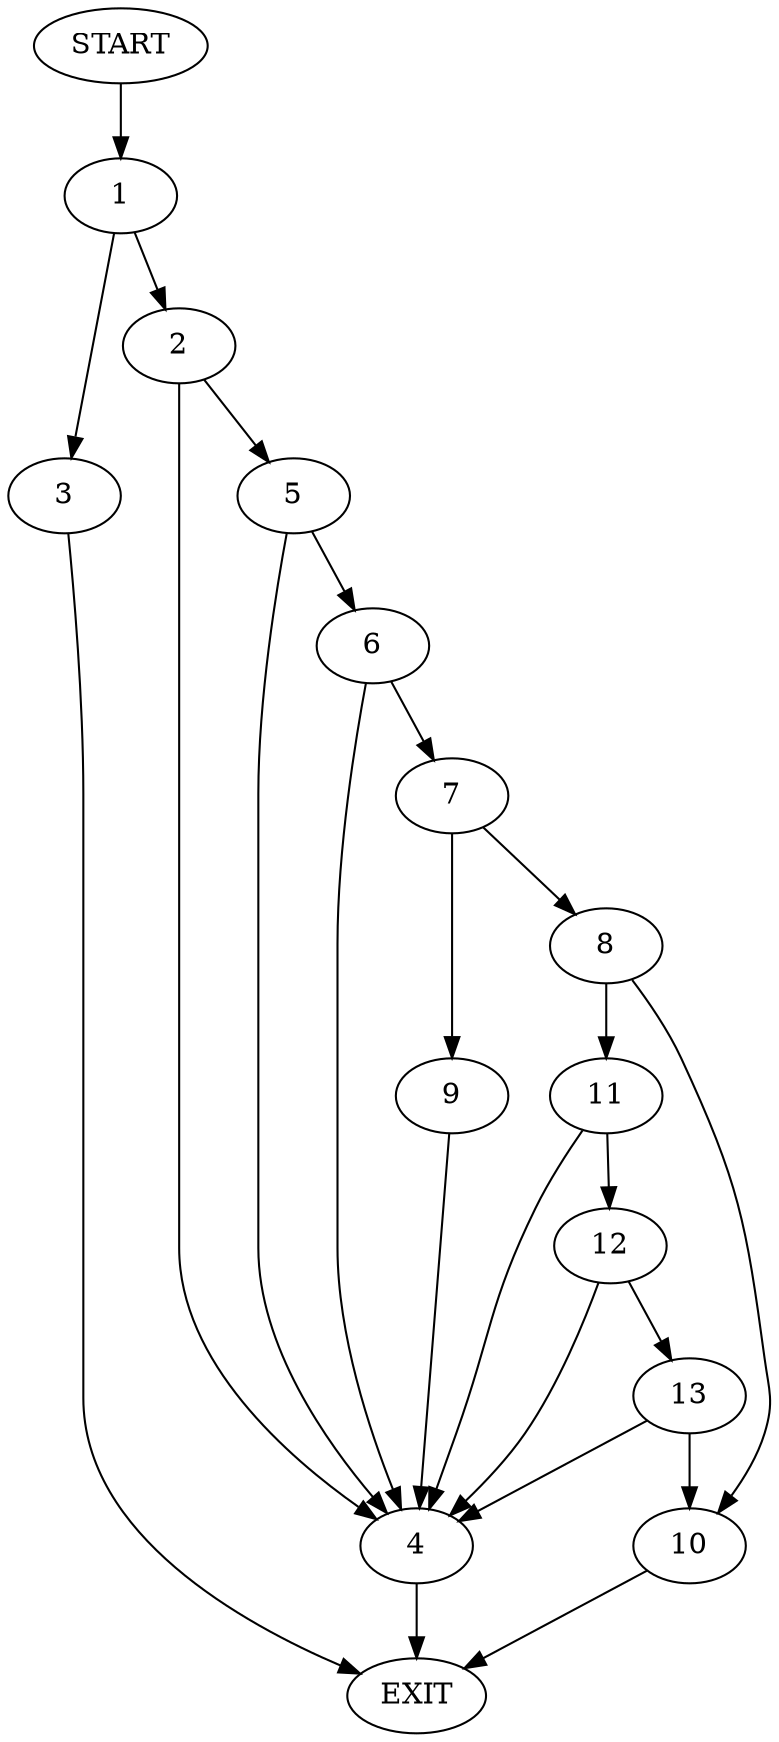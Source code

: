 digraph {
0 [label="START"]
14 [label="EXIT"]
0 -> 1
1 -> 2
1 -> 3
2 -> 4
2 -> 5
3 -> 14
5 -> 6
5 -> 4
4 -> 14
6 -> 4
6 -> 7
7 -> 8
7 -> 9
8 -> 10
8 -> 11
9 -> 4
11 -> 4
11 -> 12
10 -> 14
12 -> 13
12 -> 4
13 -> 10
13 -> 4
}
